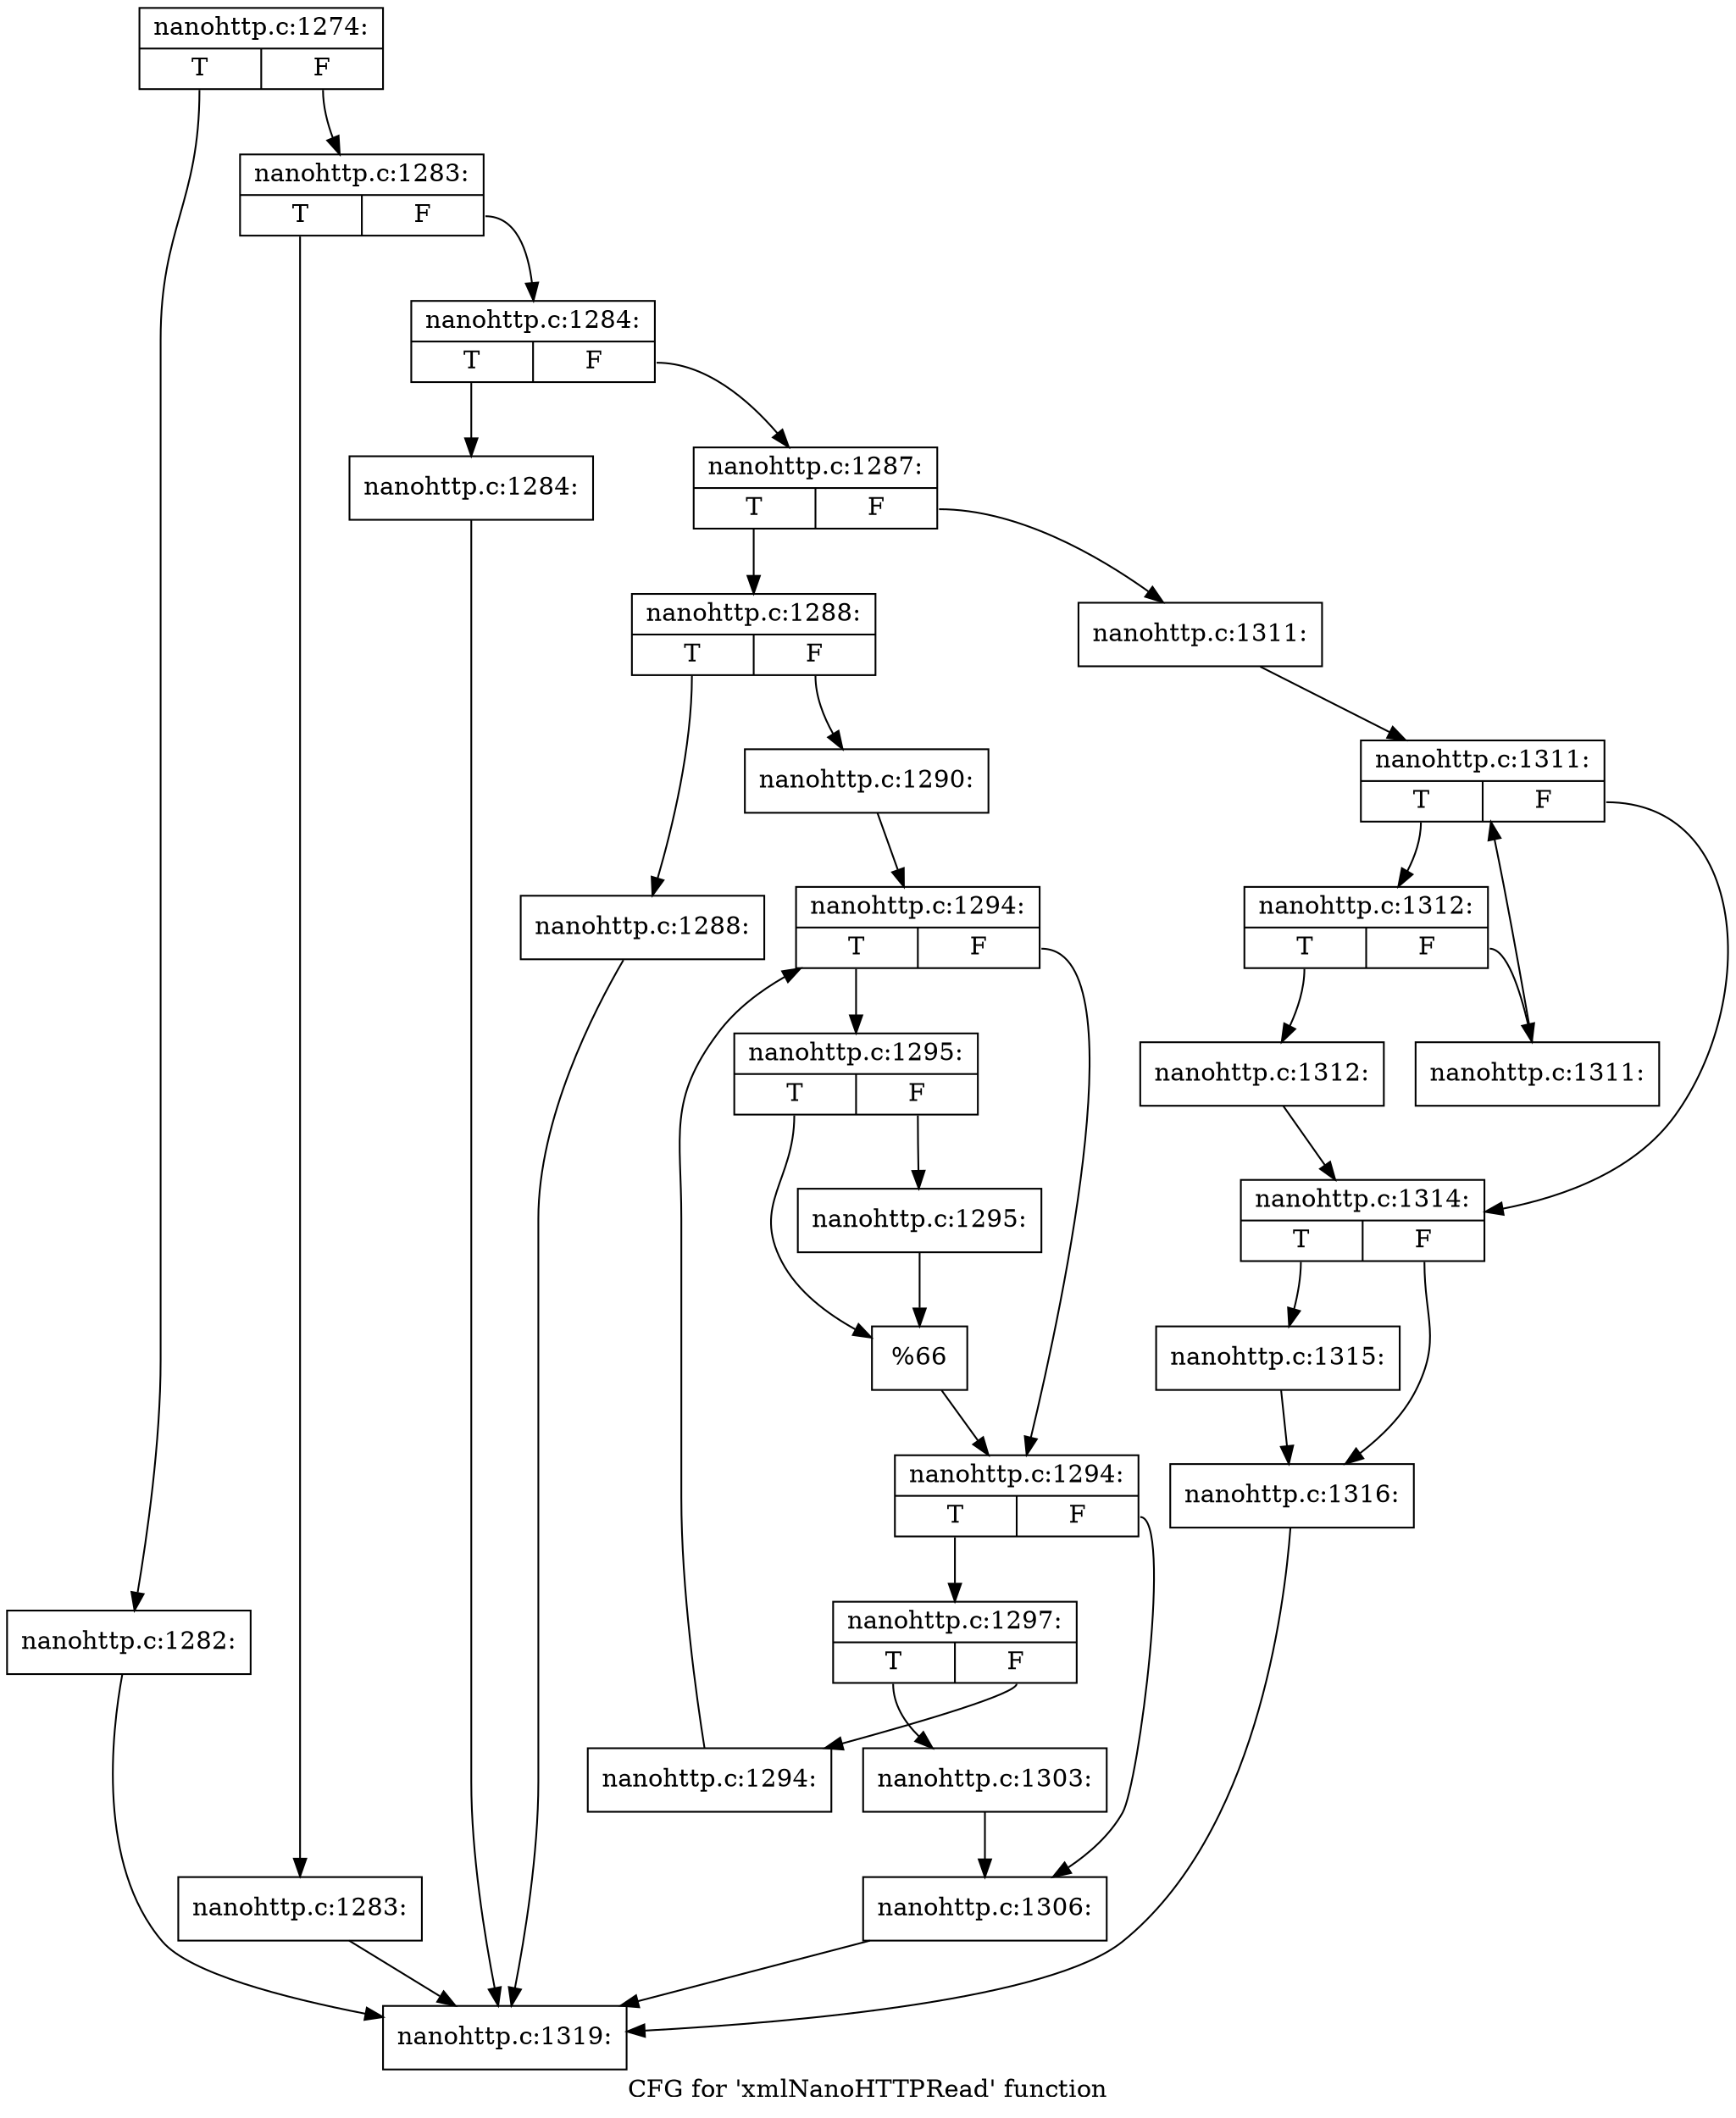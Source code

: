 digraph "CFG for 'xmlNanoHTTPRead' function" {
	label="CFG for 'xmlNanoHTTPRead' function";

	Node0x564de23da5e0 [shape=record,label="{nanohttp.c:1274:|{<s0>T|<s1>F}}"];
	Node0x564de23da5e0:s0 -> Node0x564de23f12d0;
	Node0x564de23da5e0:s1 -> Node0x564de23f1320;
	Node0x564de23f12d0 [shape=record,label="{nanohttp.c:1282:}"];
	Node0x564de23f12d0 -> Node0x564de23de140;
	Node0x564de23f1320 [shape=record,label="{nanohttp.c:1283:|{<s0>T|<s1>F}}"];
	Node0x564de23f1320:s0 -> Node0x564de23f1820;
	Node0x564de23f1320:s1 -> Node0x564de23f1870;
	Node0x564de23f1820 [shape=record,label="{nanohttp.c:1283:}"];
	Node0x564de23f1820 -> Node0x564de23de140;
	Node0x564de23f1870 [shape=record,label="{nanohttp.c:1284:|{<s0>T|<s1>F}}"];
	Node0x564de23f1870:s0 -> Node0x564de23f1d30;
	Node0x564de23f1870:s1 -> Node0x564de23f1d80;
	Node0x564de23f1d30 [shape=record,label="{nanohttp.c:1284:}"];
	Node0x564de23f1d30 -> Node0x564de23de140;
	Node0x564de23f1d80 [shape=record,label="{nanohttp.c:1287:|{<s0>T|<s1>F}}"];
	Node0x564de23f1d80:s0 -> Node0x564de23f2210;
	Node0x564de23f1d80:s1 -> Node0x564de23f2260;
	Node0x564de23f2210 [shape=record,label="{nanohttp.c:1288:|{<s0>T|<s1>F}}"];
	Node0x564de23f2210:s0 -> Node0x564de23f26f0;
	Node0x564de23f2210:s1 -> Node0x564de23f2740;
	Node0x564de23f26f0 [shape=record,label="{nanohttp.c:1288:}"];
	Node0x564de23f26f0 -> Node0x564de23de140;
	Node0x564de23f2740 [shape=record,label="{nanohttp.c:1290:}"];
	Node0x564de23f2740 -> Node0x564de23f3940;
	Node0x564de23f3940 [shape=record,label="{nanohttp.c:1294:|{<s0>T|<s1>F}}"];
	Node0x564de23f3940:s0 -> Node0x564de23f3c30;
	Node0x564de23f3940:s1 -> Node0x564de23f3be0;
	Node0x564de23f3c30 [shape=record,label="{nanohttp.c:1295:|{<s0>T|<s1>F}}"];
	Node0x564de23f3c30:s0 -> Node0x564de23f41b0;
	Node0x564de23f3c30:s1 -> Node0x564de23f4200;
	Node0x564de23f4200 [shape=record,label="{nanohttp.c:1295:}"];
	Node0x564de23f4200 -> Node0x564de23f41b0;
	Node0x564de23f41b0 [shape=record,label="{%66}"];
	Node0x564de23f41b0 -> Node0x564de23f3be0;
	Node0x564de23f3be0 [shape=record,label="{nanohttp.c:1294:|{<s0>T|<s1>F}}"];
	Node0x564de23f3be0:s0 -> Node0x564de238b000;
	Node0x564de23f3be0:s1 -> Node0x564de23f3b60;
	Node0x564de238b000 [shape=record,label="{nanohttp.c:1297:|{<s0>T|<s1>F}}"];
	Node0x564de238b000:s0 -> Node0x564de23f74f0;
	Node0x564de238b000:s1 -> Node0x564de23f7540;
	Node0x564de23f74f0 [shape=record,label="{nanohttp.c:1303:}"];
	Node0x564de23f74f0 -> Node0x564de23f3b60;
	Node0x564de23f7540 [shape=record,label="{nanohttp.c:1294:}"];
	Node0x564de23f7540 -> Node0x564de23f3940;
	Node0x564de23f3b60 [shape=record,label="{nanohttp.c:1306:}"];
	Node0x564de23f3b60 -> Node0x564de23de140;
	Node0x564de23f2260 [shape=record,label="{nanohttp.c:1311:}"];
	Node0x564de23f2260 -> Node0x564de23f9fc0;
	Node0x564de23f9fc0 [shape=record,label="{nanohttp.c:1311:|{<s0>T|<s1>F}}"];
	Node0x564de23f9fc0:s0 -> Node0x564de23fa820;
	Node0x564de23f9fc0:s1 -> Node0x564de23fa1e0;
	Node0x564de23fa820 [shape=record,label="{nanohttp.c:1312:|{<s0>T|<s1>F}}"];
	Node0x564de23fa820:s0 -> Node0x564de23faa10;
	Node0x564de23fa820:s1 -> Node0x564de23faa60;
	Node0x564de23faa10 [shape=record,label="{nanohttp.c:1312:}"];
	Node0x564de23faa10 -> Node0x564de23fa1e0;
	Node0x564de23faa60 [shape=record,label="{nanohttp.c:1311:}"];
	Node0x564de23faa60 -> Node0x564de23f9fc0;
	Node0x564de23fa1e0 [shape=record,label="{nanohttp.c:1314:|{<s0>T|<s1>F}}"];
	Node0x564de23fa1e0:s0 -> Node0x564de23faf00;
	Node0x564de23fa1e0:s1 -> Node0x564de23faf50;
	Node0x564de23faf00 [shape=record,label="{nanohttp.c:1315:}"];
	Node0x564de23faf00 -> Node0x564de23faf50;
	Node0x564de23faf50 [shape=record,label="{nanohttp.c:1316:}"];
	Node0x564de23faf50 -> Node0x564de23de140;
	Node0x564de23de140 [shape=record,label="{nanohttp.c:1319:}"];
}
